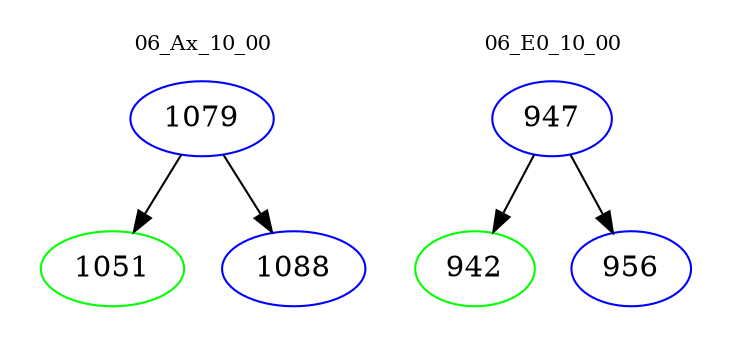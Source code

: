 digraph{
subgraph cluster_0 {
color = white
label = "06_Ax_10_00";
fontsize=10;
T0_1079 [label="1079", color="blue"]
T0_1079 -> T0_1051 [color="black"]
T0_1051 [label="1051", color="green"]
T0_1079 -> T0_1088 [color="black"]
T0_1088 [label="1088", color="blue"]
}
subgraph cluster_1 {
color = white
label = "06_E0_10_00";
fontsize=10;
T1_947 [label="947", color="blue"]
T1_947 -> T1_942 [color="black"]
T1_942 [label="942", color="green"]
T1_947 -> T1_956 [color="black"]
T1_956 [label="956", color="blue"]
}
}
